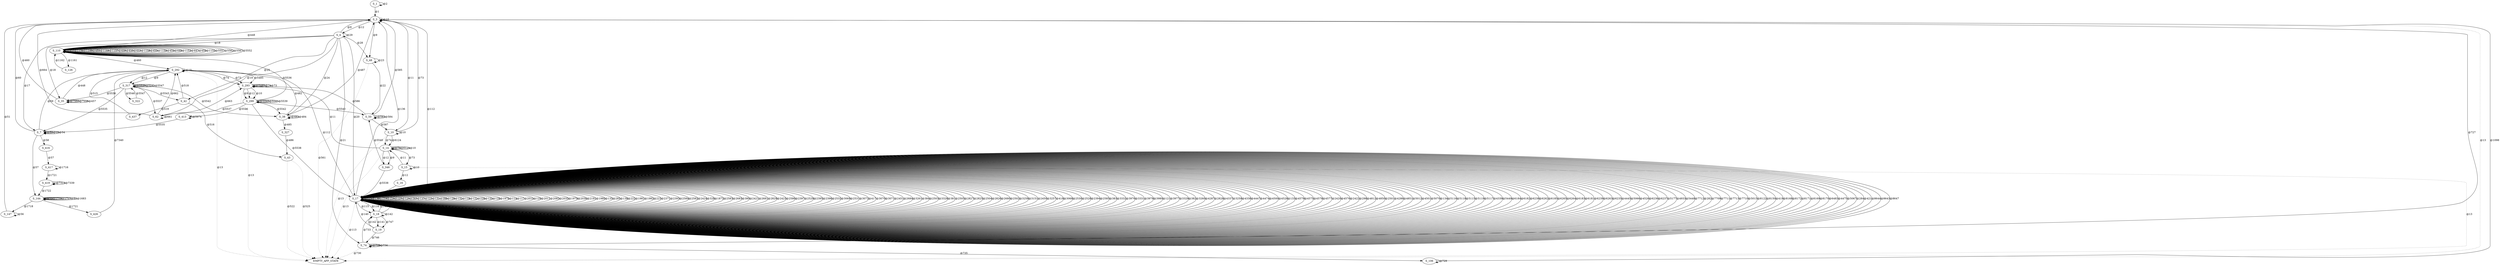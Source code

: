digraph graphtest {
  S_1 -> S_1  [ label="@2"] ;
  S_1 -> S_3  [ label="@1"] ;
  S_3 -> S_4  [ label="@12"] ;
  S_3 -> S_3  [ label="@10"] ;
  S_3 -> S_10  [ label="@11"] ;
  S_3 -> S_48  [ label="@9"] ;
  S_3 -> EMPTY_APP_STATE  [ style=dotted,label="@13"] ;
  S_4 -> S_3  [ label="@9"] ;
  S_4 -> S_7  [ label="@17"] ;
  S_4 -> S_35  [ label="@18"] ;
  S_4 -> S_38  [ label="@24"] ;
  S_4 -> S_42  [ label="@25"] ;
  S_4 -> S_48  [ label="@28"] ;
  S_4 -> S_4  [ label="@29"] ;
  S_4 -> S_62  [ label="@19"] ;
  S_4 -> S_74  [ label="@21"] ;
  S_4 -> S_17  [ label="@20"] ;
  S_4 -> S_110  [ label="@18"] ;
  S_7 -> S_3  [ label="@60"] ;
  S_7 -> S_7  [ label="@52"] ;
  S_7 -> S_7  [ label="@55"] ;
  S_7 -> S_7  [ label="@54"] ;
  S_7 -> S_144  [ label="@57"] ;
  S_7 -> S_292  [ label="@59"] ;
  S_7 -> S_416  [ label="@58"] ;
  S_10 -> EMPTY_APP_STATE  [ style=dotted,label="@13"] ;
  S_10 -> S_14  [ label="@74"] ;
  S_10 -> S_10  [ label="@10"] ;
  S_10 -> S_3  [ label="@73"] ;
  S_10 -> S_14  [ label="@6124"] ;
  S_14 -> S_15  [ label="@73"] ;
  S_14 -> S_14  [ label="@74"] ;
  S_14 -> EMPTY_APP_STATE  [ style=dotted,label="@13"] ;
  S_14 -> S_14  [ label="@6124"] ;
  S_14 -> S_346  [ label="@9"] ;
  S_14 -> S_346  [ label="@12"] ;
  S_14 -> S_14  [ label="@10"] ;
  S_14 -> S_293  [ label="@11"] ;
  S_15 -> S_16  [ label="@12"] ;
  S_15 -> EMPTY_APP_STATE  [ style=dotted,label="@13"] ;
  S_15 -> S_14  [ label="@11"] ;
  S_15 -> S_15  [ label="@10"] ;
  S_16 -> S_17  [ label="@20"] ;
  S_17 -> S_18  [ label="@115"] ;
  S_17 -> S_18  [ label="@116"] ;
  S_17 -> S_17  [ label="@125"] ;
  S_17 -> EMPTY_APP_STATE  [ style=dotted,label="@113"] ;
  S_17 -> S_17  [ label="@130"] ;
  S_17 -> S_17  [ label="@119"] ;
  S_17 -> S_17  [ label="@224"] ;
  S_17 -> S_17  [ label="@225"] ;
  S_17 -> S_17  [ label="@124"] ;
  S_17 -> S_17  [ label="@283"] ;
  S_17 -> S_3  [ label="@136"] ;
  S_17 -> S_17  [ label="@137"] ;
  S_17 -> S_17  [ label="@123"] ;
  S_17 -> S_17  [ label="@131"] ;
  S_17 -> S_17  [ label="@286"] ;
  S_17 -> S_3  [ label="@112"] ;
  S_17 -> S_17  [ label="@126"] ;
  S_17 -> S_17  [ label="@132"] ;
  S_17 -> S_17  [ label="@118"] ;
  S_17 -> S_17  [ label="@122"] ;
  S_17 -> S_17  [ label="@226"] ;
  S_17 -> S_17  [ label="@120"] ;
  S_17 -> S_17  [ label="@128"] ;
  S_17 -> S_17  [ label="@1978"] ;
  S_17 -> S_17  [ label="@114"] ;
  S_17 -> S_17  [ label="@117"] ;
  S_17 -> S_17  [ label="@2010"] ;
  S_17 -> S_17  [ label="@129"] ;
  S_17 -> S_17  [ label="@2011"] ;
  S_17 -> S_17  [ label="@2083"] ;
  S_17 -> S_17  [ label="@2035"] ;
  S_17 -> S_17  [ label="@1979"] ;
  S_17 -> S_17  [ label="@2036"] ;
  S_17 -> S_17  [ label="@2191"] ;
  S_17 -> S_17  [ label="@1980"] ;
  S_17 -> S_17  [ label="@135"] ;
  S_17 -> S_17  [ label="@285"] ;
  S_17 -> S_17  [ label="@138"] ;
  S_17 -> S_17  [ label="@222"] ;
  S_17 -> S_17  [ label="@1981"] ;
  S_17 -> S_17  [ label="@1982"] ;
  S_17 -> S_17  [ label="@223"] ;
  S_17 -> S_17  [ label="@2371"] ;
  S_17 -> S_17  [ label="@2393"] ;
  S_17 -> S_17  [ label="@2584"] ;
  S_17 -> S_17  [ label="@2582"] ;
  S_17 -> S_17  [ label="@2424"] ;
  S_17 -> S_17  [ label="@328"] ;
  S_17 -> S_17  [ label="@1872"] ;
  S_17 -> S_17  [ label="@2583"] ;
  S_17 -> S_17  [ label="@2683"] ;
  S_17 -> S_17  [ label="@380"] ;
  S_17 -> S_17  [ label="@2421"] ;
  S_17 -> S_17  [ label="@2681"] ;
  S_17 -> S_17  [ label="@2829"] ;
  S_17 -> S_17  [ label="@2423"] ;
  S_17 -> S_17  [ label="@2586"] ;
  S_17 -> S_17  [ label="@2397"] ;
  S_17 -> S_17  [ label="@2529"] ;
  S_17 -> S_17  [ label="@2395"] ;
  S_17 -> S_17  [ label="@2396"] ;
  S_17 -> S_17  [ label="@2532"] ;
  S_17 -> S_17  [ label="@3069"] ;
  S_17 -> S_17  [ label="@2531"] ;
  S_17 -> S_17  [ label="@3072"] ;
  S_17 -> S_17  [ label="@417"] ;
  S_17 -> S_17  [ label="@3070"] ;
  S_17 -> S_17  [ label="@3071"] ;
  S_17 -> S_17  [ label="@2451"] ;
  S_17 -> S_17  [ label="@2684"] ;
  S_17 -> S_17  [ label="@3261"] ;
  S_17 -> S_17  [ label="@384"] ;
  S_17 -> S_17  [ label="@2503"] ;
  S_17 -> S_17  [ label="@3328"] ;
  S_17 -> S_17  [ label="@381"] ;
  S_17 -> S_17  [ label="@2505"] ;
  S_17 -> S_17  [ label="@2827"] ;
  S_17 -> S_17  [ label="@2825"] ;
  S_17 -> S_17  [ label="@2504"] ;
  S_17 -> S_17  [ label="@2826"] ;
  S_17 -> S_17  [ label="@2680"] ;
  S_17 -> S_17  [ label="@2502"] ;
  S_17 -> S_17  [ label="@3258"] ;
  S_17 -> S_17  [ label="@3151"] ;
  S_17 -> S_17  [ label="@2450"] ;
  S_17 -> S_17  [ label="@3257"] ;
  S_17 -> S_17  [ label="@418"] ;
  S_17 -> S_17  [ label="@3068"] ;
  S_17 -> S_17  [ label="@2530"] ;
  S_17 -> S_17  [ label="@2528"] ;
  S_17 -> S_17  [ label="@2394"] ;
  S_17 -> S_17  [ label="@2585"] ;
  S_17 -> S_17  [ label="@383"] ;
  S_17 -> S_17  [ label="@3332"] ;
  S_17 -> S_17  [ label="@3976"] ;
  S_17 -> S_17  [ label="@3331"] ;
  S_17 -> S_17  [ label="@3978"] ;
  S_17 -> S_17  [ label="@3980"] ;
  S_17 -> S_17  [ label="@121"] ;
  S_17 -> S_17  [ label="@3977"] ;
  S_17 -> S_17  [ label="@3329"] ;
  S_17 -> S_17  [ label="@382"] ;
  S_17 -> S_17  [ label="@3260"] ;
  S_17 -> S_17  [ label="@4287"] ;
  S_17 -> S_17  [ label="@2828"] ;
  S_17 -> S_17  [ label="@4337"] ;
  S_17 -> S_17  [ label="@3259"] ;
  S_17 -> S_17  [ label="@4338"] ;
  S_17 -> S_17  [ label="@4447"] ;
  S_17 -> S_17  [ label="@4474"] ;
  S_17 -> S_17  [ label="@4500"] ;
  S_17 -> S_17  [ label="@4528"] ;
  S_17 -> S_17  [ label="@133"] ;
  S_17 -> S_17  [ label="@4579"] ;
  S_17 -> S_17  [ label="@4575"] ;
  S_17 -> S_17  [ label="@4578"] ;
  S_17 -> S_17  [ label="@4577"] ;
  S_17 -> S_17  [ label="@2420"] ;
  S_17 -> S_17  [ label="@4576"] ;
  S_17 -> S_17  [ label="@2422"] ;
  S_17 -> S_17  [ label="@298"] ;
  S_17 -> S_17  [ label="@4812"] ;
  S_17 -> S_17  [ label="@4850"] ;
  S_17 -> S_17  [ label="@2501"] ;
  S_17 -> S_17  [ label="@4286"] ;
  S_17 -> S_17  [ label="@4851"] ;
  S_17 -> S_17  [ label="@5012"] ;
  S_17 -> S_17  [ label="@4501"] ;
  S_17 -> S_17  [ label="@5070"] ;
  S_17 -> S_17  [ label="@134"] ;
  S_17 -> S_17  [ label="@5116"] ;
  S_17 -> S_17  [ label="@5118"] ;
  S_17 -> S_17  [ label="@5115"] ;
  S_17 -> S_17  [ label="@5119"] ;
  S_17 -> S_17  [ label="@5117"] ;
  S_17 -> S_17  [ label="@4339"] ;
  S_17 -> S_17  [ label="@5449"] ;
  S_17 -> S_292  [ label="@112"] ;
  S_17 -> S_17  [ label="@6184"] ;
  S_17 -> S_17  [ label="@6182"] ;
  S_17 -> S_17  [ label="@6238"] ;
  S_17 -> S_17  [ label="@6262"] ;
  S_17 -> S_17  [ label="@6185"] ;
  S_17 -> S_17  [ label="@6265"] ;
  S_17 -> S_17  [ label="@6264"] ;
  S_17 -> S_17  [ label="@6183"] ;
  S_17 -> S_17  [ label="@6181"] ;
  S_17 -> S_17  [ label="@6239"] ;
  S_17 -> S_17  [ label="@6263"] ;
  S_17 -> S_17  [ label="@6235"] ;
  S_17 -> S_17  [ label="@4445"] ;
  S_17 -> S_17  [ label="@5066"] ;
  S_17 -> S_17  [ label="@4526"] ;
  S_17 -> S_17  [ label="@6236"] ;
  S_17 -> S_17  [ label="@6237"] ;
  S_17 -> S_17  [ label="@5177"] ;
  S_17 -> S_17  [ label="@4933"] ;
  S_17 -> S_17  [ label="@5448"] ;
  S_17 -> S_17  [ label="@7712"] ;
  S_17 -> S_17  [ label="@282"] ;
  S_17 -> S_17  [ label="@7709"] ;
  S_17 -> S_17  [ label="@7711"] ;
  S_17 -> S_17  [ label="@7713"] ;
  S_17 -> S_17  [ label="@7710"] ;
  S_17 -> S_17  [ label="@5015"] ;
  S_17 -> S_17  [ label="@8122"] ;
  S_17 -> S_17  [ label="@8150"] ;
  S_17 -> S_17  [ label="@419"] ;
  S_17 -> S_17  [ label="@8168"] ;
  S_17 -> S_17  [ label="@8172"] ;
  S_17 -> S_17  [ label="@8171"] ;
  S_17 -> S_17  [ label="@8169"] ;
  S_17 -> S_17  [ label="@8170"] ;
  S_17 -> S_17  [ label="@6483"] ;
  S_17 -> S_17  [ label="@4475"] ;
  S_17 -> S_17  [ label="@5067"] ;
  S_17 -> S_17  [ label="@284"] ;
  S_17 -> S_17  [ label="@421"] ;
  S_17 -> S_17  [ label="@8644"] ;
  S_17 -> S_17  [ label="@8643"] ;
  S_17 -> S_17  [ label="@8647"] ;
  S_18 -> S_19  [ label="@141"] ;
  S_18 -> S_17  [ label="@140"] ;
  S_18 -> S_17  [ label="@139"] ;
  S_18 -> S_19  [ label="@747"] ;
  S_18 -> S_18  [ label="@142"] ;
  S_19 -> S_18  [ label="@142"] ;
  S_19 -> S_74  [ label="@746"] ;
  S_19 -> S_17  [ label="@140"] ;
  S_35 -> S_3  [ label="@460"] ;
  S_35 -> S_35  [ label="@7553"] ;
  S_35 -> S_35  [ label="@7558"] ;
  S_35 -> S_35  [ label="@457"] ;
  S_35 -> S_292  [ label="@448"] ;
  S_38 -> S_38  [ label="@483"] ;
  S_38 -> S_3  [ label="@487"] ;
  S_38 -> S_38  [ label="@484"] ;
  S_38 -> S_327  [ label="@485"] ;
  S_38 -> S_292  [ label="@482"] ;
  S_42 -> S_43  [ label="@516"] ;
  S_42 -> S_292  [ label="@518"] ;
  S_42 -> S_437  [ label="@519"] ;
  S_43 -> EMPTY_APP_STATE  [ style=dotted,label="@522"] ;
  S_43 -> EMPTY_APP_STATE  [ style=dotted,label="@525"] ;
  S_48 -> S_48  [ label="@23"] ;
  S_48 -> S_50  [ label="@22"] ;
  S_48 -> EMPTY_APP_STATE  [ style=dotted,label="@561"] ;
  S_50 -> S_3  [ label="@585"] ;
  S_50 -> S_50  [ label="@583"] ;
  S_50 -> S_50  [ label="@584"] ;
  S_50 -> S_10  [ label="@587"] ;
  S_50 -> S_293  [ label="@586"] ;
  S_62 -> S_3  [ label="@664"] ;
  S_62 -> S_62  [ label="@661"] ;
  S_62 -> S_292  [ label="@662"] ;
  S_62 -> S_293  [ label="@663"] ;
  S_74 -> S_18  [ label="@733"] ;
  S_74 -> S_3  [ label="@727"] ;
  S_74 -> S_74  [ label="@739"] ;
  S_74 -> EMPTY_APP_STATE  [ style=dotted,label="@730"] ;
  S_74 -> S_74  [ label="@734"] ;
  S_74 -> S_106  [ label="@735"] ;
  S_106 -> S_106  [ label="@729"] ;
  S_106 -> S_3  [ label="@1098"] ;
  S_110 -> S_110  [ label="@457"] ;
  S_110 -> S_110  [ label="@1156"] ;
  S_110 -> S_110  [ label="@1149"] ;
  S_110 -> S_110  [ label="@452"] ;
  S_110 -> S_110  [ label="@1144"] ;
  S_110 -> S_110  [ label="@1157"] ;
  S_110 -> S_110  [ label="@458"] ;
  S_110 -> S_110  [ label="@450"] ;
  S_110 -> S_110  [ label="@453"] ;
  S_110 -> S_110  [ label="@1158"] ;
  S_110 -> S_110  [ label="@455"] ;
  S_110 -> S_110  [ label="@1159"] ;
  S_110 -> S_110  [ label="@454"] ;
  S_110 -> S_110  [ label="@449"] ;
  S_110 -> S_110  [ label="@1153"] ;
  S_110 -> S_126  [ label="@1161"] ;
  S_110 -> S_110  [ label="@447"] ;
  S_110 -> S_110  [ label="@459"] ;
  S_110 -> S_110  [ label="@1155"] ;
  S_110 -> S_3  [ label="@448"] ;
  S_110 -> S_110  [ label="@5557"] ;
  S_110 -> S_110  [ label="@5562"] ;
  S_110 -> S_110  [ label="@5567"] ;
  S_110 -> S_110  [ label="@5552"] ;
  S_110 -> S_292  [ label="@460"] ;
  S_126 -> S_110  [ label="@1162"] ;
  S_144 -> S_144  [ label="@53"] ;
  S_144 -> S_144  [ label="@1719"] ;
  S_144 -> S_147  [ label="@1718"] ;
  S_144 -> S_144  [ label="@1717"] ;
  S_144 -> S_144  [ label="@52"] ;
  S_144 -> S_144  [ label="@1683"] ;
  S_144 -> S_426  [ label="@1721"] ;
  S_147 -> S_147  [ label="@56"] ;
  S_147 -> S_3  [ label="@51"] ;
  S_292 -> S_293  [ label="@5485"] ;
  S_292 -> S_317  [ label="@9"] ;
  S_292 -> S_293  [ label="@74"] ;
  S_292 -> S_293  [ label="@73"] ;
  S_292 -> S_292  [ label="@10"] ;
  S_292 -> S_317  [ label="@12"] ;
  S_292 -> EMPTY_APP_STATE  [ style=dotted,label="@13"] ;
  S_293 -> S_293  [ label="@5485"] ;
  S_293 -> S_293  [ label="@74"] ;
  S_293 -> S_299  [ label="@9"] ;
  S_293 -> EMPTY_APP_STATE  [ style=dotted,label="@13"] ;
  S_293 -> S_293  [ label="@73"] ;
  S_293 -> S_299  [ label="@12"] ;
  S_293 -> S_299  [ label="@10"] ;
  S_299 -> S_110  [ label="@5536"] ;
  S_299 -> S_299  [ label="@5543"] ;
  S_299 -> S_50  [ label="@5540"] ;
  S_299 -> S_62  [ label="@5537"] ;
  S_299 -> S_38  [ label="@5542"] ;
  S_299 -> S_413  [ label="@5546"] ;
  S_299 -> S_299  [ label="@5541"] ;
  S_299 -> S_299  [ label="@5539"] ;
  S_299 -> S_17  [ label="@5538"] ;
  S_317 -> S_7  [ label="@5535"] ;
  S_317 -> S_317  [ label="@5539"] ;
  S_317 -> S_322  [ label="@5546"] ;
  S_317 -> S_317  [ label="@5541"] ;
  S_317 -> S_38  [ label="@5542"] ;
  S_317 -> S_42  [ label="@5543"] ;
  S_317 -> S_62  [ label="@5537"] ;
  S_317 -> S_317  [ label="@5547"] ;
  S_317 -> S_35  [ label="@5536"] ;
  S_322 -> S_317  [ label="@5547"] ;
  S_327 -> S_43  [ label="@486"] ;
  S_346 -> S_17  [ label="@5538"] ;
  S_346 -> S_50  [ label="@5540"] ;
  S_413 -> S_413  [ label="@5976"] ;
  S_413 -> S_7  [ label="@5535"] ;
  S_416 -> S_417  [ label="@57"] ;
  S_417 -> S_417  [ label="@1716"] ;
  S_417 -> S_419  [ label="@1721"] ;
  S_419 -> S_419  [ label="@7314"] ;
  S_419 -> S_419  [ label="@7339"] ;
  S_419 -> S_144  [ label="@1722"] ;
  S_426 -> S_292  [ label="@7340"] ;
  S_437 -> S_292  [ label="@515"] ;
}
